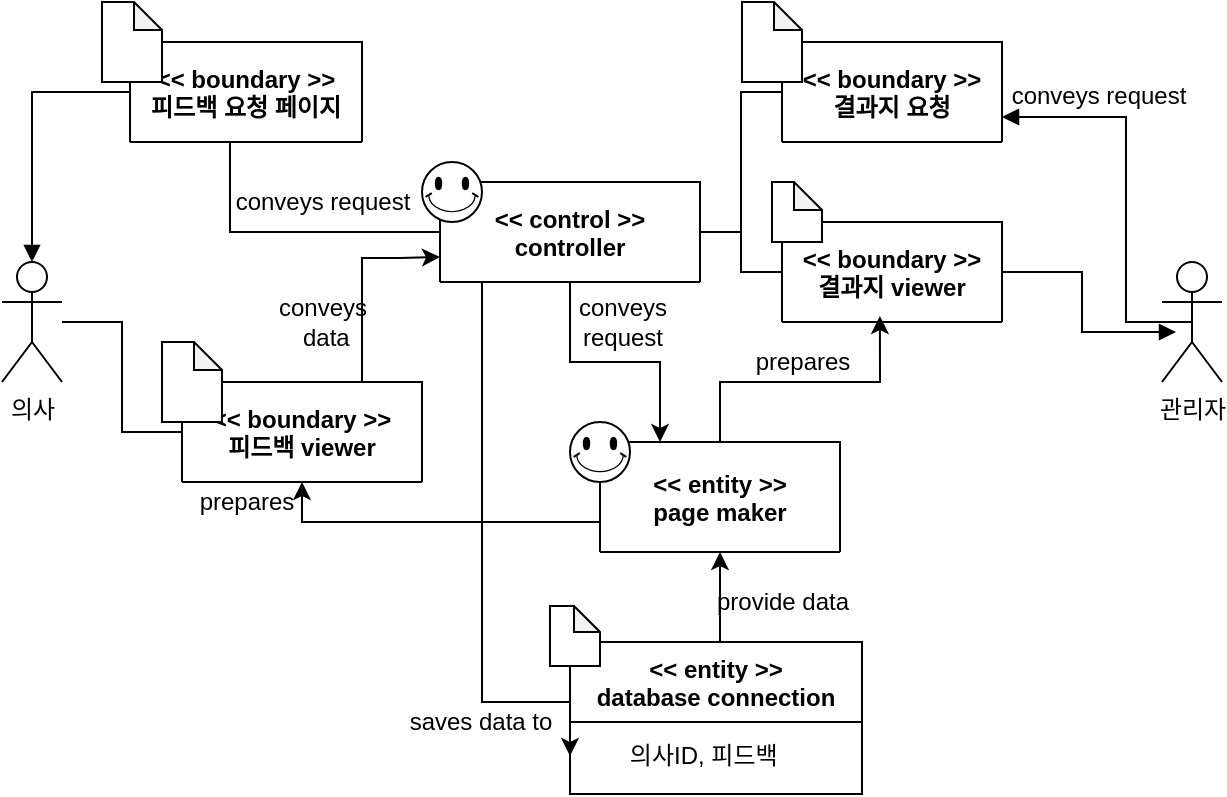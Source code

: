 <mxfile version="14.6.6" type="github">
  <diagram id="2snBoPdIVIojASlzs4ji" name="Page-1">
    <mxGraphModel dx="923" dy="544" grid="0" gridSize="10" guides="1" tooltips="1" connect="1" arrows="1" fold="1" page="1" pageScale="1" pageWidth="827" pageHeight="1169" math="0" shadow="0">
      <root>
        <mxCell id="0" />
        <mxCell id="1" parent="0" />
        <mxCell id="pNh5RsfMhSHscX6KeP78-1" value="의사" style="shape=umlActor;verticalLabelPosition=bottom;verticalAlign=top;html=1;outlineConnect=0;" parent="1" vertex="1">
          <mxGeometry x="130" y="200" width="30" height="60" as="geometry" />
        </mxCell>
        <mxCell id="9H2vDyvUipclMlkeoAgt-24" style="edgeStyle=orthogonalEdgeStyle;rounded=0;orthogonalLoop=1;jettySize=auto;html=1;entryX=1;entryY=0.75;entryDx=0;entryDy=0;endArrow=block;endFill=1;exitX=0.5;exitY=0;exitDx=0;exitDy=0;exitPerimeter=0;" edge="1" parent="1" source="pNh5RsfMhSHscX6KeP78-2" target="pNh5RsfMhSHscX6KeP78-9">
          <mxGeometry relative="1" as="geometry">
            <Array as="points">
              <mxPoint x="725" y="230" />
              <mxPoint x="692" y="230" />
              <mxPoint x="692" y="128" />
            </Array>
          </mxGeometry>
        </mxCell>
        <mxCell id="pNh5RsfMhSHscX6KeP78-2" value="관리자" style="shape=umlActor;verticalLabelPosition=bottom;verticalAlign=top;html=1;outlineConnect=0;" parent="1" vertex="1">
          <mxGeometry x="710" y="200" width="30" height="60" as="geometry" />
        </mxCell>
        <mxCell id="pNh5RsfMhSHscX6KeP78-14" style="edgeStyle=orthogonalEdgeStyle;rounded=0;orthogonalLoop=1;jettySize=auto;html=1;entryX=0;entryY=0.5;entryDx=0;entryDy=0;endArrow=none;endFill=0;" parent="1" source="pNh5RsfMhSHscX6KeP78-3" target="pNh5RsfMhSHscX6KeP78-9" edge="1">
          <mxGeometry relative="1" as="geometry" />
        </mxCell>
        <mxCell id="pNh5RsfMhSHscX6KeP78-17" style="edgeStyle=orthogonalEdgeStyle;rounded=0;orthogonalLoop=1;jettySize=auto;html=1;endArrow=none;endFill=0;" parent="1" source="pNh5RsfMhSHscX6KeP78-3" target="pNh5RsfMhSHscX6KeP78-16" edge="1">
          <mxGeometry relative="1" as="geometry" />
        </mxCell>
        <mxCell id="9H2vDyvUipclMlkeoAgt-2" style="edgeStyle=orthogonalEdgeStyle;rounded=0;orthogonalLoop=1;jettySize=auto;html=1;endArrow=none;endFill=0;" edge="1" parent="1" source="pNh5RsfMhSHscX6KeP78-3" target="pNh5RsfMhSHscX6KeP78-7">
          <mxGeometry relative="1" as="geometry">
            <Array as="points">
              <mxPoint x="244" y="185" />
            </Array>
          </mxGeometry>
        </mxCell>
        <mxCell id="9H2vDyvUipclMlkeoAgt-18" style="edgeStyle=orthogonalEdgeStyle;rounded=0;orthogonalLoop=1;jettySize=auto;html=1;entryX=0;entryY=0.75;entryDx=0;entryDy=0;" edge="1" parent="1" source="pNh5RsfMhSHscX6KeP78-3" target="pNh5RsfMhSHscX6KeP78-6">
          <mxGeometry relative="1" as="geometry">
            <Array as="points">
              <mxPoint x="370" y="420" />
            </Array>
          </mxGeometry>
        </mxCell>
        <mxCell id="9H2vDyvUipclMlkeoAgt-21" style="edgeStyle=orthogonalEdgeStyle;rounded=0;orthogonalLoop=1;jettySize=auto;html=1;entryX=0.25;entryY=0;entryDx=0;entryDy=0;" edge="1" parent="1" source="pNh5RsfMhSHscX6KeP78-3" target="9H2vDyvUipclMlkeoAgt-1">
          <mxGeometry relative="1" as="geometry" />
        </mxCell>
        <mxCell id="pNh5RsfMhSHscX6KeP78-3" value="&lt;&lt; control &gt;&gt;&#xa;controller" style="swimlane;startSize=50;" parent="1" vertex="1">
          <mxGeometry x="349" y="160" width="130" height="50" as="geometry" />
        </mxCell>
        <mxCell id="9H2vDyvUipclMlkeoAgt-11" style="edgeStyle=orthogonalEdgeStyle;rounded=0;orthogonalLoop=1;jettySize=auto;html=1;exitX=0.5;exitY=0;exitDx=0;exitDy=0;" edge="1" parent="1" source="pNh5RsfMhSHscX6KeP78-6" target="9H2vDyvUipclMlkeoAgt-1">
          <mxGeometry relative="1" as="geometry">
            <Array as="points">
              <mxPoint x="489" y="390" />
            </Array>
          </mxGeometry>
        </mxCell>
        <mxCell id="pNh5RsfMhSHscX6KeP78-6" value="&lt;&lt; entity &gt;&gt;&#xa;database connection" style="swimlane;startSize=40;" parent="1" vertex="1">
          <mxGeometry x="414" y="390" width="146" height="76" as="geometry" />
        </mxCell>
        <mxCell id="9H2vDyvUipclMlkeoAgt-28" value="" style="shape=note;whiteSpace=wrap;html=1;backgroundOutline=1;darkOpacity=0.05;size=13;" vertex="1" parent="pNh5RsfMhSHscX6KeP78-6">
          <mxGeometry x="-10" y="-18" width="25" height="30" as="geometry" />
        </mxCell>
        <mxCell id="pNh5RsfMhSHscX6KeP78-11" style="edgeStyle=orthogonalEdgeStyle;rounded=0;orthogonalLoop=1;jettySize=auto;html=1;endArrow=block;endFill=1;" parent="1" source="pNh5RsfMhSHscX6KeP78-7" target="pNh5RsfMhSHscX6KeP78-1" edge="1">
          <mxGeometry relative="1" as="geometry" />
        </mxCell>
        <mxCell id="pNh5RsfMhSHscX6KeP78-7" value="&lt;&lt; boundary &gt;&gt;&#xa;피드백 요청 페이지" style="swimlane;startSize=50;" parent="1" vertex="1">
          <mxGeometry x="194" y="90" width="116" height="50" as="geometry" />
        </mxCell>
        <mxCell id="pNh5RsfMhSHscX6KeP78-12" style="edgeStyle=orthogonalEdgeStyle;rounded=0;orthogonalLoop=1;jettySize=auto;html=1;endArrow=none;endFill=0;" parent="1" source="pNh5RsfMhSHscX6KeP78-8" target="pNh5RsfMhSHscX6KeP78-1" edge="1">
          <mxGeometry relative="1" as="geometry" />
        </mxCell>
        <mxCell id="9H2vDyvUipclMlkeoAgt-3" style="edgeStyle=orthogonalEdgeStyle;rounded=0;orthogonalLoop=1;jettySize=auto;html=1;entryX=0;entryY=0.75;entryDx=0;entryDy=0;" edge="1" parent="1" source="pNh5RsfMhSHscX6KeP78-8" target="pNh5RsfMhSHscX6KeP78-3">
          <mxGeometry relative="1" as="geometry">
            <Array as="points">
              <mxPoint x="310" y="198" />
              <mxPoint x="329" y="198" />
            </Array>
          </mxGeometry>
        </mxCell>
        <mxCell id="pNh5RsfMhSHscX6KeP78-8" value="&lt;&lt; boundary &gt;&gt;&#xa;피드백 viewer" style="swimlane;startSize=50;" parent="1" vertex="1">
          <mxGeometry x="220" y="260" width="120" height="50" as="geometry" />
        </mxCell>
        <mxCell id="9H2vDyvUipclMlkeoAgt-14" value="" style="shape=note;whiteSpace=wrap;html=1;backgroundOutline=1;darkOpacity=0.05;size=14;" vertex="1" parent="pNh5RsfMhSHscX6KeP78-8">
          <mxGeometry x="-10" y="-20" width="30" height="40" as="geometry" />
        </mxCell>
        <mxCell id="pNh5RsfMhSHscX6KeP78-9" value="&lt;&lt; boundary &gt;&gt;&#xa;결과지 요청" style="swimlane;startSize=50;" parent="1" vertex="1">
          <mxGeometry x="520" y="90" width="110" height="50" as="geometry" />
        </mxCell>
        <mxCell id="9H2vDyvUipclMlkeoAgt-26" style="edgeStyle=orthogonalEdgeStyle;rounded=0;orthogonalLoop=1;jettySize=auto;html=1;endArrow=block;endFill=1;" edge="1" parent="1" source="pNh5RsfMhSHscX6KeP78-16">
          <mxGeometry relative="1" as="geometry">
            <mxPoint x="717" y="235" as="targetPoint" />
            <Array as="points">
              <mxPoint x="670" y="205" />
              <mxPoint x="670" y="235" />
            </Array>
          </mxGeometry>
        </mxCell>
        <mxCell id="pNh5RsfMhSHscX6KeP78-16" value="&lt;&lt; boundary &gt;&gt;&#xa;결과지 viewer" style="swimlane;startSize=50;" parent="1" vertex="1">
          <mxGeometry x="520" y="180" width="110" height="50" as="geometry" />
        </mxCell>
        <mxCell id="9H2vDyvUipclMlkeoAgt-15" value="" style="shape=note;whiteSpace=wrap;html=1;backgroundOutline=1;darkOpacity=0.05;size=14;" vertex="1" parent="pNh5RsfMhSHscX6KeP78-16">
          <mxGeometry x="-5" y="-20" width="25" height="30" as="geometry" />
        </mxCell>
        <mxCell id="pNh5RsfMhSHscX6KeP78-28" value="" style="verticalLabelPosition=bottom;verticalAlign=top;html=1;shape=mxgraph.basic.smiley" parent="1" vertex="1">
          <mxGeometry x="340" y="150" width="30" height="30" as="geometry" />
        </mxCell>
        <mxCell id="pNh5RsfMhSHscX6KeP78-29" value="conveys request" style="text;html=1;align=center;verticalAlign=middle;resizable=0;points=[];autosize=1;strokeColor=none;" parent="1" vertex="1">
          <mxGeometry x="240" y="160" width="100" height="20" as="geometry" />
        </mxCell>
        <mxCell id="pNh5RsfMhSHscX6KeP78-30" value="conveys request" style="text;html=1;align=center;verticalAlign=middle;resizable=0;points=[];autosize=1;strokeColor=none;" parent="1" vertex="1">
          <mxGeometry x="628" y="107" width="100" height="20" as="geometry" />
        </mxCell>
        <mxCell id="pNh5RsfMhSHscX6KeP78-33" value="provide data" style="text;html=1;align=center;verticalAlign=middle;resizable=0;points=[];autosize=1;strokeColor=none;" parent="1" vertex="1">
          <mxGeometry x="480" y="360" width="80" height="20" as="geometry" />
        </mxCell>
        <mxCell id="9H2vDyvUipclMlkeoAgt-5" style="edgeStyle=orthogonalEdgeStyle;rounded=0;orthogonalLoop=1;jettySize=auto;html=1;entryX=0.5;entryY=1;entryDx=0;entryDy=0;" edge="1" parent="1" source="9H2vDyvUipclMlkeoAgt-1" target="pNh5RsfMhSHscX6KeP78-8">
          <mxGeometry relative="1" as="geometry">
            <Array as="points">
              <mxPoint x="280" y="330" />
            </Array>
          </mxGeometry>
        </mxCell>
        <mxCell id="9H2vDyvUipclMlkeoAgt-9" style="edgeStyle=orthogonalEdgeStyle;rounded=0;orthogonalLoop=1;jettySize=auto;html=1;entryX=0.445;entryY=0.94;entryDx=0;entryDy=0;entryPerimeter=0;" edge="1" parent="1" source="9H2vDyvUipclMlkeoAgt-1" target="pNh5RsfMhSHscX6KeP78-16">
          <mxGeometry relative="1" as="geometry" />
        </mxCell>
        <mxCell id="9H2vDyvUipclMlkeoAgt-1" value="&lt;&lt; entity &gt;&gt;&#xa;page maker" style="swimlane;startSize=55;" vertex="1" parent="1">
          <mxGeometry x="429" y="290" width="120" height="55" as="geometry" />
        </mxCell>
        <mxCell id="pNh5RsfMhSHscX6KeP78-26" value="" style="verticalLabelPosition=bottom;verticalAlign=top;html=1;shape=mxgraph.basic.smiley" parent="9H2vDyvUipclMlkeoAgt-1" vertex="1">
          <mxGeometry x="-15" y="-10" width="30" height="30" as="geometry" />
        </mxCell>
        <mxCell id="9H2vDyvUipclMlkeoAgt-6" value="prepares" style="text;html=1;align=center;verticalAlign=middle;resizable=0;points=[];autosize=1;strokeColor=none;" vertex="1" parent="1">
          <mxGeometry x="222" y="310" width="60" height="20" as="geometry" />
        </mxCell>
        <mxCell id="9H2vDyvUipclMlkeoAgt-10" value="prepares" style="text;html=1;align=center;verticalAlign=middle;resizable=0;points=[];autosize=1;strokeColor=none;" vertex="1" parent="1">
          <mxGeometry x="500" y="240" width="60" height="20" as="geometry" />
        </mxCell>
        <mxCell id="9H2vDyvUipclMlkeoAgt-12" value="" style="shape=note;whiteSpace=wrap;html=1;backgroundOutline=1;darkOpacity=0.05;size=14;" vertex="1" parent="1">
          <mxGeometry x="180" y="70" width="30" height="40" as="geometry" />
        </mxCell>
        <mxCell id="9H2vDyvUipclMlkeoAgt-17" value="saves data to" style="text;html=1;align=center;verticalAlign=middle;resizable=0;points=[];autosize=1;strokeColor=none;" vertex="1" parent="1">
          <mxGeometry x="324" y="420" width="90" height="20" as="geometry" />
        </mxCell>
        <mxCell id="pNh5RsfMhSHscX6KeP78-31" value="conveys &lt;br&gt;request" style="text;html=1;align=center;verticalAlign=middle;resizable=0;points=[];autosize=1;strokeColor=none;" parent="1" vertex="1">
          <mxGeometry x="410" y="215" width="60" height="30" as="geometry" />
        </mxCell>
        <mxCell id="9H2vDyvUipclMlkeoAgt-22" value="conveys&lt;br&gt;&amp;nbsp;data" style="text;html=1;align=center;verticalAlign=middle;resizable=0;points=[];autosize=1;strokeColor=none;" vertex="1" parent="1">
          <mxGeometry x="260" y="215" width="60" height="30" as="geometry" />
        </mxCell>
        <mxCell id="9H2vDyvUipclMlkeoAgt-13" value="" style="shape=note;whiteSpace=wrap;html=1;backgroundOutline=1;darkOpacity=0.05;size=14;" vertex="1" parent="1">
          <mxGeometry x="500" y="70" width="30" height="40" as="geometry" />
        </mxCell>
        <mxCell id="9H2vDyvUipclMlkeoAgt-29" value="의사ID, 피드백&amp;nbsp;" style="text;html=1;align=center;verticalAlign=middle;resizable=0;points=[];autosize=1;strokeColor=none;" vertex="1" parent="1">
          <mxGeometry x="440" y="438" width="84" height="18" as="geometry" />
        </mxCell>
      </root>
    </mxGraphModel>
  </diagram>
</mxfile>
